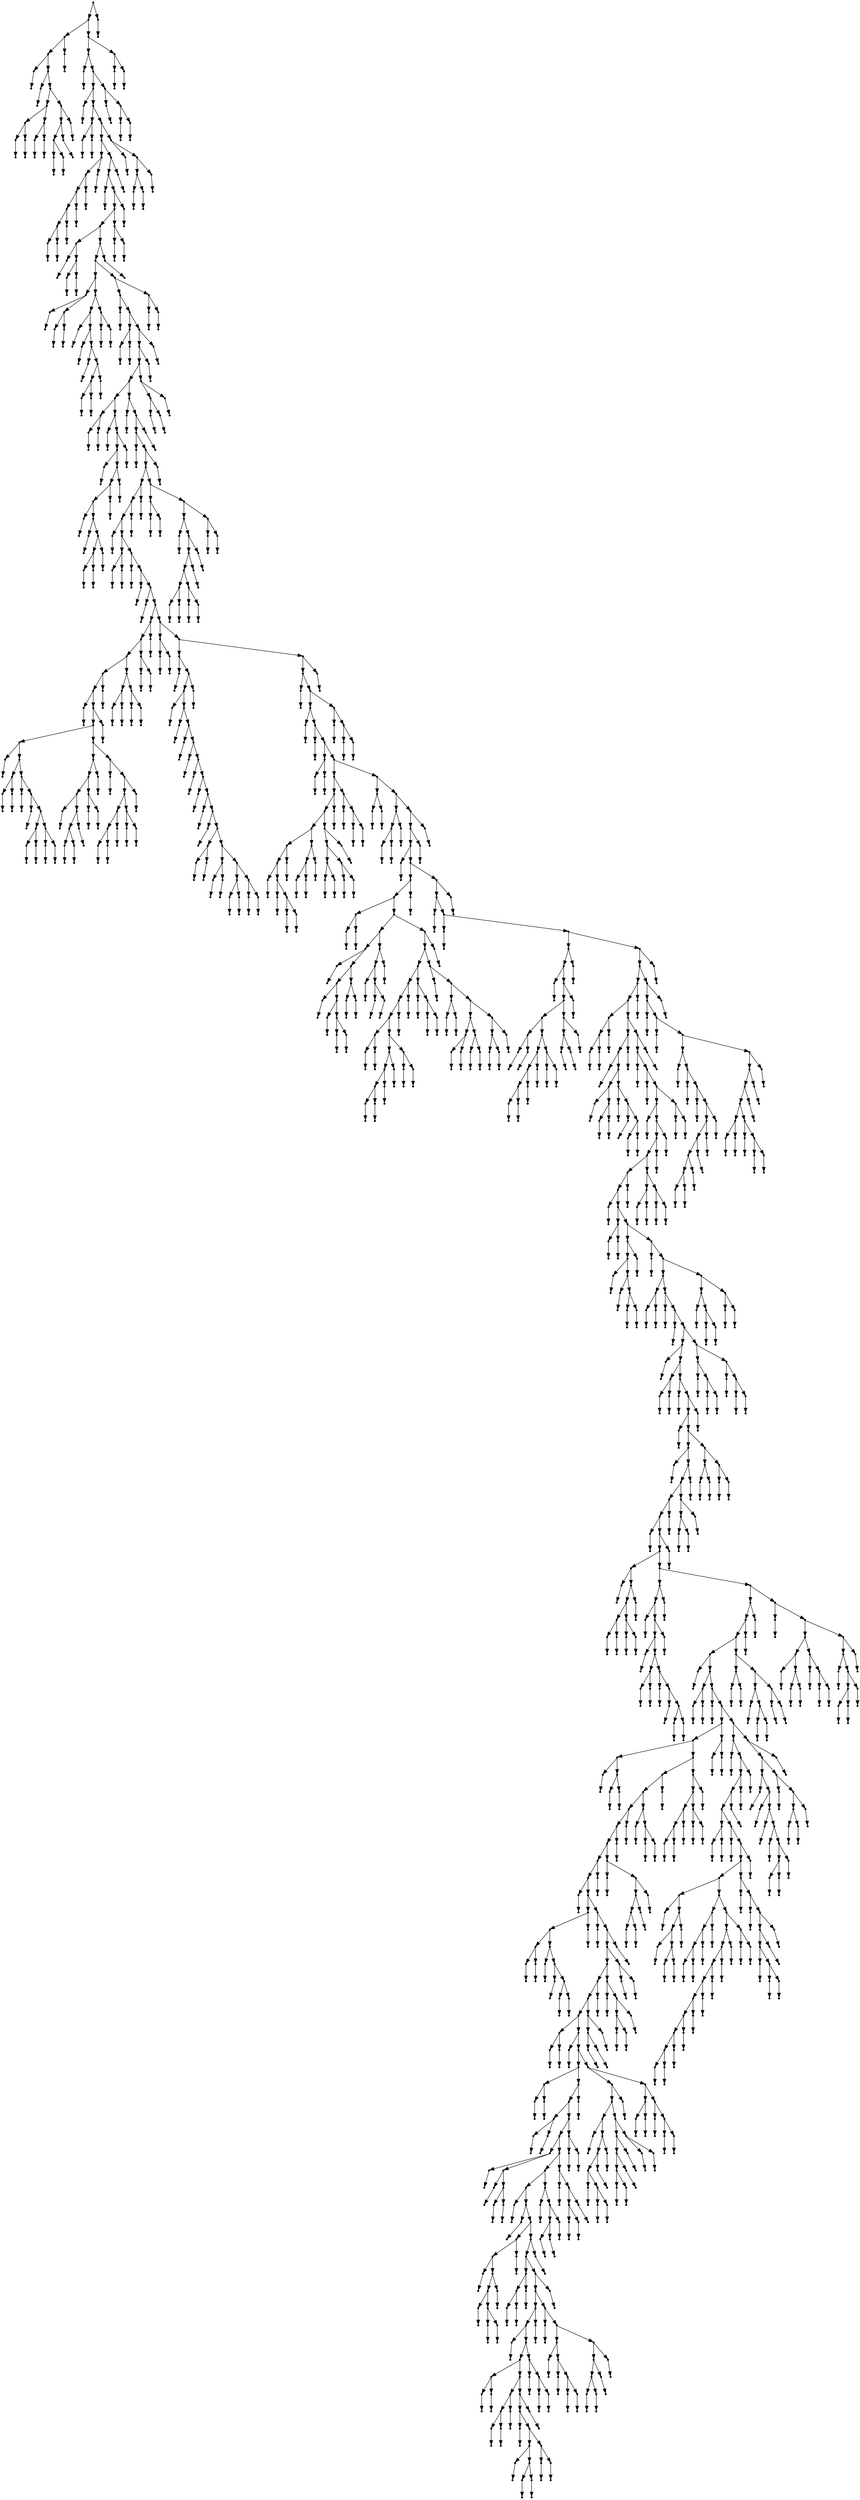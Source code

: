 digraph {
  1609 [shape=point];
  1606 [shape=point];
  31 [shape=point];
  28 [shape=point];
  1 [shape=point];
  0 [shape=point];
  27 [shape=point];
  3 [shape=point];
  2 [shape=point];
  26 [shape=point];
  14 [shape=point];
  8 [shape=point];
  5 [shape=point];
  4 [shape=point];
  7 [shape=point];
  6 [shape=point];
  13 [shape=point];
  10 [shape=point];
  9 [shape=point];
  12 [shape=point];
  11 [shape=point];
  25 [shape=point];
  22 [shape=point];
  19 [shape=point];
  16 [shape=point];
  15 [shape=point];
  18 [shape=point];
  17 [shape=point];
  21 [shape=point];
  20 [shape=point];
  24 [shape=point];
  23 [shape=point];
  30 [shape=point];
  29 [shape=point];
  1605 [shape=point];
  1599 [shape=point];
  33 [shape=point];
  32 [shape=point];
  1598 [shape=point];
  1589 [shape=point];
  35 [shape=point];
  34 [shape=point];
  1588 [shape=point];
  40 [shape=point];
  37 [shape=point];
  36 [shape=point];
  39 [shape=point];
  38 [shape=point];
  1587 [shape=point];
  1575 [shape=point];
  57 [shape=point];
  54 [shape=point];
  51 [shape=point];
  48 [shape=point];
  45 [shape=point];
  42 [shape=point];
  41 [shape=point];
  44 [shape=point];
  43 [shape=point];
  47 [shape=point];
  46 [shape=point];
  50 [shape=point];
  49 [shape=point];
  53 [shape=point];
  52 [shape=point];
  56 [shape=point];
  55 [shape=point];
  1574 [shape=point];
  1571 [shape=point];
  59 [shape=point];
  58 [shape=point];
  1570 [shape=point];
  1567 [shape=point];
  1561 [shape=point];
  67 [shape=point];
  61 [shape=point];
  60 [shape=point];
  66 [shape=point];
  63 [shape=point];
  62 [shape=point];
  65 [shape=point];
  64 [shape=point];
  1560 [shape=point];
  1557 [shape=point];
  99 [shape=point];
  75 [shape=point];
  69 [shape=point];
  68 [shape=point];
  74 [shape=point];
  71 [shape=point];
  70 [shape=point];
  73 [shape=point];
  72 [shape=point];
  98 [shape=point];
  92 [shape=point];
  77 [shape=point];
  76 [shape=point];
  91 [shape=point];
  79 [shape=point];
  78 [shape=point];
  90 [shape=point];
  81 [shape=point];
  80 [shape=point];
  89 [shape=point];
  86 [shape=point];
  83 [shape=point];
  82 [shape=point];
  85 [shape=point];
  84 [shape=point];
  88 [shape=point];
  87 [shape=point];
  97 [shape=point];
  94 [shape=point];
  93 [shape=point];
  96 [shape=point];
  95 [shape=point];
  1556 [shape=point];
  1550 [shape=point];
  101 [shape=point];
  100 [shape=point];
  1549 [shape=point];
  106 [shape=point];
  103 [shape=point];
  102 [shape=point];
  105 [shape=point];
  104 [shape=point];
  1548 [shape=point];
  1545 [shape=point];
  1542 [shape=point];
  1533 [shape=point];
  141 [shape=point];
  111 [shape=point];
  108 [shape=point];
  107 [shape=point];
  110 [shape=point];
  109 [shape=point];
  140 [shape=point];
  113 [shape=point];
  112 [shape=point];
  139 [shape=point];
  136 [shape=point];
  115 [shape=point];
  114 [shape=point];
  135 [shape=point];
  132 [shape=point];
  129 [shape=point];
  117 [shape=point];
  116 [shape=point];
  128 [shape=point];
  119 [shape=point];
  118 [shape=point];
  127 [shape=point];
  124 [shape=point];
  121 [shape=point];
  120 [shape=point];
  123 [shape=point];
  122 [shape=point];
  126 [shape=point];
  125 [shape=point];
  131 [shape=point];
  130 [shape=point];
  134 [shape=point];
  133 [shape=point];
  138 [shape=point];
  137 [shape=point];
  1532 [shape=point];
  143 [shape=point];
  142 [shape=point];
  1531 [shape=point];
  1528 [shape=point];
  145 [shape=point];
  144 [shape=point];
  1527 [shape=point];
  1524 [shape=point];
  1491 [shape=point];
  1488 [shape=point];
  1485 [shape=point];
  147 [shape=point];
  146 [shape=point];
  1484 [shape=point];
  152 [shape=point];
  149 [shape=point];
  148 [shape=point];
  151 [shape=point];
  150 [shape=point];
  1483 [shape=point];
  154 [shape=point];
  153 [shape=point];
  1482 [shape=point];
  156 [shape=point];
  155 [shape=point];
  1481 [shape=point];
  158 [shape=point];
  157 [shape=point];
  1480 [shape=point];
  256 [shape=point];
  253 [shape=point];
  247 [shape=point];
  235 [shape=point];
  232 [shape=point];
  160 [shape=point];
  159 [shape=point];
  231 [shape=point];
  228 [shape=point];
  186 [shape=point];
  162 [shape=point];
  161 [shape=point];
  185 [shape=point];
  167 [shape=point];
  164 [shape=point];
  163 [shape=point];
  166 [shape=point];
  165 [shape=point];
  184 [shape=point];
  169 [shape=point];
  168 [shape=point];
  183 [shape=point];
  171 [shape=point];
  170 [shape=point];
  182 [shape=point];
  176 [shape=point];
  173 [shape=point];
  172 [shape=point];
  175 [shape=point];
  174 [shape=point];
  181 [shape=point];
  178 [shape=point];
  177 [shape=point];
  180 [shape=point];
  179 [shape=point];
  227 [shape=point];
  206 [shape=point];
  203 [shape=point];
  197 [shape=point];
  188 [shape=point];
  187 [shape=point];
  196 [shape=point];
  193 [shape=point];
  190 [shape=point];
  189 [shape=point];
  192 [shape=point];
  191 [shape=point];
  195 [shape=point];
  194 [shape=point];
  202 [shape=point];
  199 [shape=point];
  198 [shape=point];
  201 [shape=point];
  200 [shape=point];
  205 [shape=point];
  204 [shape=point];
  226 [shape=point];
  208 [shape=point];
  207 [shape=point];
  225 [shape=point];
  222 [shape=point];
  216 [shape=point];
  213 [shape=point];
  210 [shape=point];
  209 [shape=point];
  212 [shape=point];
  211 [shape=point];
  215 [shape=point];
  214 [shape=point];
  221 [shape=point];
  218 [shape=point];
  217 [shape=point];
  220 [shape=point];
  219 [shape=point];
  224 [shape=point];
  223 [shape=point];
  230 [shape=point];
  229 [shape=point];
  234 [shape=point];
  233 [shape=point];
  246 [shape=point];
  240 [shape=point];
  237 [shape=point];
  236 [shape=point];
  239 [shape=point];
  238 [shape=point];
  245 [shape=point];
  242 [shape=point];
  241 [shape=point];
  244 [shape=point];
  243 [shape=point];
  252 [shape=point];
  249 [shape=point];
  248 [shape=point];
  251 [shape=point];
  250 [shape=point];
  255 [shape=point];
  254 [shape=point];
  1479 [shape=point];
  261 [shape=point];
  258 [shape=point];
  257 [shape=point];
  260 [shape=point];
  259 [shape=point];
  1478 [shape=point];
  314 [shape=point];
  263 [shape=point];
  262 [shape=point];
  313 [shape=point];
  310 [shape=point];
  265 [shape=point];
  264 [shape=point];
  309 [shape=point];
  267 [shape=point];
  266 [shape=point];
  308 [shape=point];
  269 [shape=point];
  268 [shape=point];
  307 [shape=point];
  271 [shape=point];
  270 [shape=point];
  306 [shape=point];
  273 [shape=point];
  272 [shape=point];
  305 [shape=point];
  275 [shape=point];
  274 [shape=point];
  304 [shape=point];
  277 [shape=point];
  276 [shape=point];
  303 [shape=point];
  279 [shape=point];
  278 [shape=point];
  302 [shape=point];
  284 [shape=point];
  281 [shape=point];
  280 [shape=point];
  283 [shape=point];
  282 [shape=point];
  301 [shape=point];
  289 [shape=point];
  286 [shape=point];
  285 [shape=point];
  288 [shape=point];
  287 [shape=point];
  300 [shape=point];
  294 [shape=point];
  291 [shape=point];
  290 [shape=point];
  293 [shape=point];
  292 [shape=point];
  299 [shape=point];
  296 [shape=point];
  295 [shape=point];
  298 [shape=point];
  297 [shape=point];
  312 [shape=point];
  311 [shape=point];
  1477 [shape=point];
  1474 [shape=point];
  316 [shape=point];
  315 [shape=point];
  1473 [shape=point];
  1464 [shape=point];
  318 [shape=point];
  317 [shape=point];
  1463 [shape=point];
  320 [shape=point];
  319 [shape=point];
  1462 [shape=point];
  325 [shape=point];
  322 [shape=point];
  321 [shape=point];
  324 [shape=point];
  323 [shape=point];
  1461 [shape=point];
  375 [shape=point];
  366 [shape=point];
  363 [shape=point];
  348 [shape=point];
  339 [shape=point];
  336 [shape=point];
  327 [shape=point];
  326 [shape=point];
  335 [shape=point];
  329 [shape=point];
  328 [shape=point];
  334 [shape=point];
  331 [shape=point];
  330 [shape=point];
  333 [shape=point];
  332 [shape=point];
  338 [shape=point];
  337 [shape=point];
  347 [shape=point];
  344 [shape=point];
  341 [shape=point];
  340 [shape=point];
  343 [shape=point];
  342 [shape=point];
  346 [shape=point];
  345 [shape=point];
  362 [shape=point];
  359 [shape=point];
  353 [shape=point];
  350 [shape=point];
  349 [shape=point];
  352 [shape=point];
  351 [shape=point];
  358 [shape=point];
  355 [shape=point];
  354 [shape=point];
  357 [shape=point];
  356 [shape=point];
  361 [shape=point];
  360 [shape=point];
  365 [shape=point];
  364 [shape=point];
  374 [shape=point];
  368 [shape=point];
  367 [shape=point];
  373 [shape=point];
  370 [shape=point];
  369 [shape=point];
  372 [shape=point];
  371 [shape=point];
  1460 [shape=point];
  380 [shape=point];
  377 [shape=point];
  376 [shape=point];
  379 [shape=point];
  378 [shape=point];
  1459 [shape=point];
  388 [shape=point];
  385 [shape=point];
  382 [shape=point];
  381 [shape=point];
  384 [shape=point];
  383 [shape=point];
  387 [shape=point];
  386 [shape=point];
  1458 [shape=point];
  1455 [shape=point];
  1452 [shape=point];
  390 [shape=point];
  389 [shape=point];
  1451 [shape=point];
  503 [shape=point];
  500 [shape=point];
  395 [shape=point];
  392 [shape=point];
  391 [shape=point];
  394 [shape=point];
  393 [shape=point];
  499 [shape=point];
  427 [shape=point];
  415 [shape=point];
  397 [shape=point];
  396 [shape=point];
  414 [shape=point];
  408 [shape=point];
  399 [shape=point];
  398 [shape=point];
  407 [shape=point];
  401 [shape=point];
  400 [shape=point];
  406 [shape=point];
  403 [shape=point];
  402 [shape=point];
  405 [shape=point];
  404 [shape=point];
  413 [shape=point];
  410 [shape=point];
  409 [shape=point];
  412 [shape=point];
  411 [shape=point];
  426 [shape=point];
  423 [shape=point];
  417 [shape=point];
  416 [shape=point];
  422 [shape=point];
  419 [shape=point];
  418 [shape=point];
  421 [shape=point];
  420 [shape=point];
  425 [shape=point];
  424 [shape=point];
  498 [shape=point];
  495 [shape=point];
  465 [shape=point];
  456 [shape=point];
  453 [shape=point];
  450 [shape=point];
  432 [shape=point];
  429 [shape=point];
  428 [shape=point];
  431 [shape=point];
  430 [shape=point];
  449 [shape=point];
  443 [shape=point];
  440 [shape=point];
  437 [shape=point];
  434 [shape=point];
  433 [shape=point];
  436 [shape=point];
  435 [shape=point];
  439 [shape=point];
  438 [shape=point];
  442 [shape=point];
  441 [shape=point];
  448 [shape=point];
  445 [shape=point];
  444 [shape=point];
  447 [shape=point];
  446 [shape=point];
  452 [shape=point];
  451 [shape=point];
  455 [shape=point];
  454 [shape=point];
  464 [shape=point];
  458 [shape=point];
  457 [shape=point];
  463 [shape=point];
  460 [shape=point];
  459 [shape=point];
  462 [shape=point];
  461 [shape=point];
  494 [shape=point];
  467 [shape=point];
  466 [shape=point];
  493 [shape=point];
  472 [shape=point];
  469 [shape=point];
  468 [shape=point];
  471 [shape=point];
  470 [shape=point];
  492 [shape=point];
  483 [shape=point];
  477 [shape=point];
  474 [shape=point];
  473 [shape=point];
  476 [shape=point];
  475 [shape=point];
  482 [shape=point];
  479 [shape=point];
  478 [shape=point];
  481 [shape=point];
  480 [shape=point];
  491 [shape=point];
  488 [shape=point];
  485 [shape=point];
  484 [shape=point];
  487 [shape=point];
  486 [shape=point];
  490 [shape=point];
  489 [shape=point];
  497 [shape=point];
  496 [shape=point];
  502 [shape=point];
  501 [shape=point];
  1450 [shape=point];
  1447 [shape=point];
  505 [shape=point];
  504 [shape=point];
  1446 [shape=point];
  507 [shape=point];
  506 [shape=point];
  1445 [shape=point];
  548 [shape=point];
  545 [shape=point];
  509 [shape=point];
  508 [shape=point];
  544 [shape=point];
  541 [shape=point];
  532 [shape=point];
  514 [shape=point];
  511 [shape=point];
  510 [shape=point];
  513 [shape=point];
  512 [shape=point];
  531 [shape=point];
  525 [shape=point];
  522 [shape=point];
  519 [shape=point];
  516 [shape=point];
  515 [shape=point];
  518 [shape=point];
  517 [shape=point];
  521 [shape=point];
  520 [shape=point];
  524 [shape=point];
  523 [shape=point];
  530 [shape=point];
  527 [shape=point];
  526 [shape=point];
  529 [shape=point];
  528 [shape=point];
  540 [shape=point];
  537 [shape=point];
  534 [shape=point];
  533 [shape=point];
  536 [shape=point];
  535 [shape=point];
  539 [shape=point];
  538 [shape=point];
  543 [shape=point];
  542 [shape=point];
  547 [shape=point];
  546 [shape=point];
  1444 [shape=point];
  1441 [shape=point];
  1381 [shape=point];
  1378 [shape=point];
  556 [shape=point];
  553 [shape=point];
  550 [shape=point];
  549 [shape=point];
  552 [shape=point];
  551 [shape=point];
  555 [shape=point];
  554 [shape=point];
  1377 [shape=point];
  582 [shape=point];
  579 [shape=point];
  558 [shape=point];
  557 [shape=point];
  578 [shape=point];
  566 [shape=point];
  560 [shape=point];
  559 [shape=point];
  565 [shape=point];
  562 [shape=point];
  561 [shape=point];
  564 [shape=point];
  563 [shape=point];
  577 [shape=point];
  568 [shape=point];
  567 [shape=point];
  576 [shape=point];
  570 [shape=point];
  569 [shape=point];
  575 [shape=point];
  572 [shape=point];
  571 [shape=point];
  574 [shape=point];
  573 [shape=point];
  581 [shape=point];
  580 [shape=point];
  1376 [shape=point];
  1373 [shape=point];
  584 [shape=point];
  583 [shape=point];
  1372 [shape=point];
  586 [shape=point];
  585 [shape=point];
  1371 [shape=point];
  1365 [shape=point];
  588 [shape=point];
  587 [shape=point];
  1364 [shape=point];
  1361 [shape=point];
  1358 [shape=point];
  1346 [shape=point];
  1343 [shape=point];
  590 [shape=point];
  589 [shape=point];
  1342 [shape=point];
  595 [shape=point];
  592 [shape=point];
  591 [shape=point];
  594 [shape=point];
  593 [shape=point];
  1341 [shape=point];
  609 [shape=point];
  606 [shape=point];
  597 [shape=point];
  596 [shape=point];
  605 [shape=point];
  599 [shape=point];
  598 [shape=point];
  604 [shape=point];
  601 [shape=point];
  600 [shape=point];
  603 [shape=point];
  602 [shape=point];
  608 [shape=point];
  607 [shape=point];
  1340 [shape=point];
  611 [shape=point];
  610 [shape=point];
  1339 [shape=point];
  1324 [shape=point];
  616 [shape=point];
  613 [shape=point];
  612 [shape=point];
  615 [shape=point];
  614 [shape=point];
  1323 [shape=point];
  618 [shape=point];
  617 [shape=point];
  1322 [shape=point];
  620 [shape=point];
  619 [shape=point];
  1321 [shape=point];
  1303 [shape=point];
  622 [shape=point];
  621 [shape=point];
  1302 [shape=point];
  627 [shape=point];
  624 [shape=point];
  623 [shape=point];
  626 [shape=point];
  625 [shape=point];
  1301 [shape=point];
  629 [shape=point];
  628 [shape=point];
  1300 [shape=point];
  1297 [shape=point];
  631 [shape=point];
  630 [shape=point];
  1296 [shape=point];
  1284 [shape=point];
  633 [shape=point];
  632 [shape=point];
  1283 [shape=point];
  1280 [shape=point];
  1271 [shape=point];
  1268 [shape=point];
  635 [shape=point];
  634 [shape=point];
  1267 [shape=point];
  1264 [shape=point];
  652 [shape=point];
  637 [shape=point];
  636 [shape=point];
  651 [shape=point];
  648 [shape=point];
  642 [shape=point];
  639 [shape=point];
  638 [shape=point];
  641 [shape=point];
  640 [shape=point];
  647 [shape=point];
  644 [shape=point];
  643 [shape=point];
  646 [shape=point];
  645 [shape=point];
  650 [shape=point];
  649 [shape=point];
  1263 [shape=point];
  681 [shape=point];
  678 [shape=point];
  654 [shape=point];
  653 [shape=point];
  677 [shape=point];
  674 [shape=point];
  656 [shape=point];
  655 [shape=point];
  673 [shape=point];
  661 [shape=point];
  658 [shape=point];
  657 [shape=point];
  660 [shape=point];
  659 [shape=point];
  672 [shape=point];
  663 [shape=point];
  662 [shape=point];
  671 [shape=point];
  665 [shape=point];
  664 [shape=point];
  670 [shape=point];
  667 [shape=point];
  666 [shape=point];
  669 [shape=point];
  668 [shape=point];
  676 [shape=point];
  675 [shape=point];
  680 [shape=point];
  679 [shape=point];
  1262 [shape=point];
  1226 [shape=point];
  1223 [shape=point];
  1220 [shape=point];
  1199 [shape=point];
  683 [shape=point];
  682 [shape=point];
  1198 [shape=point];
  688 [shape=point];
  685 [shape=point];
  684 [shape=point];
  687 [shape=point];
  686 [shape=point];
  1197 [shape=point];
  690 [shape=point];
  689 [shape=point];
  1196 [shape=point];
  1055 [shape=point];
  1049 [shape=point];
  698 [shape=point];
  692 [shape=point];
  691 [shape=point];
  697 [shape=point];
  694 [shape=point];
  693 [shape=point];
  696 [shape=point];
  695 [shape=point];
  1048 [shape=point];
  1030 [shape=point];
  1027 [shape=point];
  1018 [shape=point];
  1015 [shape=point];
  1012 [shape=point];
  997 [shape=point];
  994 [shape=point];
  700 [shape=point];
  699 [shape=point];
  993 [shape=point];
  720 [shape=point];
  717 [shape=point];
  705 [shape=point];
  702 [shape=point];
  701 [shape=point];
  704 [shape=point];
  703 [shape=point];
  716 [shape=point];
  707 [shape=point];
  706 [shape=point];
  715 [shape=point];
  709 [shape=point];
  708 [shape=point];
  714 [shape=point];
  711 [shape=point];
  710 [shape=point];
  713 [shape=point];
  712 [shape=point];
  719 [shape=point];
  718 [shape=point];
  992 [shape=point];
  722 [shape=point];
  721 [shape=point];
  991 [shape=point];
  988 [shape=point];
  982 [shape=point];
  970 [shape=point];
  967 [shape=point];
  958 [shape=point];
  727 [shape=point];
  724 [shape=point];
  723 [shape=point];
  726 [shape=point];
  725 [shape=point];
  957 [shape=point];
  729 [shape=point];
  728 [shape=point];
  956 [shape=point];
  902 [shape=point];
  734 [shape=point];
  731 [shape=point];
  730 [shape=point];
  733 [shape=point];
  732 [shape=point];
  901 [shape=point];
  898 [shape=point];
  739 [shape=point];
  736 [shape=point];
  735 [shape=point];
  738 [shape=point];
  737 [shape=point];
  897 [shape=point];
  891 [shape=point];
  750 [shape=point];
  741 [shape=point];
  740 [shape=point];
  749 [shape=point];
  743 [shape=point];
  742 [shape=point];
  748 [shape=point];
  745 [shape=point];
  744 [shape=point];
  747 [shape=point];
  746 [shape=point];
  890 [shape=point];
  878 [shape=point];
  866 [shape=point];
  752 [shape=point];
  751 [shape=point];
  865 [shape=point];
  754 [shape=point];
  753 [shape=point];
  864 [shape=point];
  771 [shape=point];
  768 [shape=point];
  756 [shape=point];
  755 [shape=point];
  767 [shape=point];
  764 [shape=point];
  758 [shape=point];
  757 [shape=point];
  763 [shape=point];
  760 [shape=point];
  759 [shape=point];
  762 [shape=point];
  761 [shape=point];
  766 [shape=point];
  765 [shape=point];
  770 [shape=point];
  769 [shape=point];
  863 [shape=point];
  860 [shape=point];
  779 [shape=point];
  776 [shape=point];
  773 [shape=point];
  772 [shape=point];
  775 [shape=point];
  774 [shape=point];
  778 [shape=point];
  777 [shape=point];
  859 [shape=point];
  856 [shape=point];
  829 [shape=point];
  826 [shape=point];
  781 [shape=point];
  780 [shape=point];
  825 [shape=point];
  816 [shape=point];
  786 [shape=point];
  783 [shape=point];
  782 [shape=point];
  785 [shape=point];
  784 [shape=point];
  815 [shape=point];
  794 [shape=point];
  791 [shape=point];
  788 [shape=point];
  787 [shape=point];
  790 [shape=point];
  789 [shape=point];
  793 [shape=point];
  792 [shape=point];
  814 [shape=point];
  811 [shape=point];
  796 [shape=point];
  795 [shape=point];
  810 [shape=point];
  804 [shape=point];
  798 [shape=point];
  797 [shape=point];
  803 [shape=point];
  800 [shape=point];
  799 [shape=point];
  802 [shape=point];
  801 [shape=point];
  809 [shape=point];
  806 [shape=point];
  805 [shape=point];
  808 [shape=point];
  807 [shape=point];
  813 [shape=point];
  812 [shape=point];
  824 [shape=point];
  818 [shape=point];
  817 [shape=point];
  823 [shape=point];
  820 [shape=point];
  819 [shape=point];
  822 [shape=point];
  821 [shape=point];
  828 [shape=point];
  827 [shape=point];
  855 [shape=point];
  831 [shape=point];
  830 [shape=point];
  854 [shape=point];
  842 [shape=point];
  833 [shape=point];
  832 [shape=point];
  841 [shape=point];
  835 [shape=point];
  834 [shape=point];
  840 [shape=point];
  837 [shape=point];
  836 [shape=point];
  839 [shape=point];
  838 [shape=point];
  853 [shape=point];
  850 [shape=point];
  847 [shape=point];
  844 [shape=point];
  843 [shape=point];
  846 [shape=point];
  845 [shape=point];
  849 [shape=point];
  848 [shape=point];
  852 [shape=point];
  851 [shape=point];
  858 [shape=point];
  857 [shape=point];
  862 [shape=point];
  861 [shape=point];
  877 [shape=point];
  868 [shape=point];
  867 [shape=point];
  876 [shape=point];
  873 [shape=point];
  870 [shape=point];
  869 [shape=point];
  872 [shape=point];
  871 [shape=point];
  875 [shape=point];
  874 [shape=point];
  889 [shape=point];
  880 [shape=point];
  879 [shape=point];
  888 [shape=point];
  885 [shape=point];
  882 [shape=point];
  881 [shape=point];
  884 [shape=point];
  883 [shape=point];
  887 [shape=point];
  886 [shape=point];
  896 [shape=point];
  893 [shape=point];
  892 [shape=point];
  895 [shape=point];
  894 [shape=point];
  900 [shape=point];
  899 [shape=point];
  955 [shape=point];
  940 [shape=point];
  937 [shape=point];
  919 [shape=point];
  904 [shape=point];
  903 [shape=point];
  918 [shape=point];
  915 [shape=point];
  912 [shape=point];
  906 [shape=point];
  905 [shape=point];
  911 [shape=point];
  908 [shape=point];
  907 [shape=point];
  910 [shape=point];
  909 [shape=point];
  914 [shape=point];
  913 [shape=point];
  917 [shape=point];
  916 [shape=point];
  936 [shape=point];
  930 [shape=point];
  927 [shape=point];
  924 [shape=point];
  921 [shape=point];
  920 [shape=point];
  923 [shape=point];
  922 [shape=point];
  926 [shape=point];
  925 [shape=point];
  929 [shape=point];
  928 [shape=point];
  935 [shape=point];
  932 [shape=point];
  931 [shape=point];
  934 [shape=point];
  933 [shape=point];
  939 [shape=point];
  938 [shape=point];
  954 [shape=point];
  945 [shape=point];
  942 [shape=point];
  941 [shape=point];
  944 [shape=point];
  943 [shape=point];
  953 [shape=point];
  947 [shape=point];
  946 [shape=point];
  952 [shape=point];
  949 [shape=point];
  948 [shape=point];
  951 [shape=point];
  950 [shape=point];
  966 [shape=point];
  963 [shape=point];
  960 [shape=point];
  959 [shape=point];
  962 [shape=point];
  961 [shape=point];
  965 [shape=point];
  964 [shape=point];
  969 [shape=point];
  968 [shape=point];
  981 [shape=point];
  972 [shape=point];
  971 [shape=point];
  980 [shape=point];
  977 [shape=point];
  974 [shape=point];
  973 [shape=point];
  976 [shape=point];
  975 [shape=point];
  979 [shape=point];
  978 [shape=point];
  987 [shape=point];
  984 [shape=point];
  983 [shape=point];
  986 [shape=point];
  985 [shape=point];
  990 [shape=point];
  989 [shape=point];
  996 [shape=point];
  995 [shape=point];
  1011 [shape=point];
  999 [shape=point];
  998 [shape=point];
  1010 [shape=point];
  1007 [shape=point];
  1004 [shape=point];
  1001 [shape=point];
  1000 [shape=point];
  1003 [shape=point];
  1002 [shape=point];
  1006 [shape=point];
  1005 [shape=point];
  1009 [shape=point];
  1008 [shape=point];
  1014 [shape=point];
  1013 [shape=point];
  1017 [shape=point];
  1016 [shape=point];
  1026 [shape=point];
  1020 [shape=point];
  1019 [shape=point];
  1025 [shape=point];
  1022 [shape=point];
  1021 [shape=point];
  1024 [shape=point];
  1023 [shape=point];
  1029 [shape=point];
  1028 [shape=point];
  1047 [shape=point];
  1044 [shape=point];
  1038 [shape=point];
  1035 [shape=point];
  1032 [shape=point];
  1031 [shape=point];
  1034 [shape=point];
  1033 [shape=point];
  1037 [shape=point];
  1036 [shape=point];
  1043 [shape=point];
  1040 [shape=point];
  1039 [shape=point];
  1042 [shape=point];
  1041 [shape=point];
  1046 [shape=point];
  1045 [shape=point];
  1054 [shape=point];
  1051 [shape=point];
  1050 [shape=point];
  1053 [shape=point];
  1052 [shape=point];
  1195 [shape=point];
  1159 [shape=point];
  1057 [shape=point];
  1056 [shape=point];
  1158 [shape=point];
  1155 [shape=point];
  1152 [shape=point];
  1149 [shape=point];
  1062 [shape=point];
  1059 [shape=point];
  1058 [shape=point];
  1061 [shape=point];
  1060 [shape=point];
  1148 [shape=point];
  1064 [shape=point];
  1063 [shape=point];
  1147 [shape=point];
  1144 [shape=point];
  1123 [shape=point];
  1078 [shape=point];
  1066 [shape=point];
  1065 [shape=point];
  1077 [shape=point];
  1074 [shape=point];
  1068 [shape=point];
  1067 [shape=point];
  1073 [shape=point];
  1070 [shape=point];
  1069 [shape=point];
  1072 [shape=point];
  1071 [shape=point];
  1076 [shape=point];
  1075 [shape=point];
  1122 [shape=point];
  1089 [shape=point];
  1086 [shape=point];
  1083 [shape=point];
  1080 [shape=point];
  1079 [shape=point];
  1082 [shape=point];
  1081 [shape=point];
  1085 [shape=point];
  1084 [shape=point];
  1088 [shape=point];
  1087 [shape=point];
  1121 [shape=point];
  1115 [shape=point];
  1112 [shape=point];
  1109 [shape=point];
  1106 [shape=point];
  1103 [shape=point];
  1100 [shape=point];
  1097 [shape=point];
  1094 [shape=point];
  1091 [shape=point];
  1090 [shape=point];
  1093 [shape=point];
  1092 [shape=point];
  1096 [shape=point];
  1095 [shape=point];
  1099 [shape=point];
  1098 [shape=point];
  1102 [shape=point];
  1101 [shape=point];
  1105 [shape=point];
  1104 [shape=point];
  1108 [shape=point];
  1107 [shape=point];
  1111 [shape=point];
  1110 [shape=point];
  1114 [shape=point];
  1113 [shape=point];
  1120 [shape=point];
  1117 [shape=point];
  1116 [shape=point];
  1119 [shape=point];
  1118 [shape=point];
  1143 [shape=point];
  1125 [shape=point];
  1124 [shape=point];
  1142 [shape=point];
  1127 [shape=point];
  1126 [shape=point];
  1141 [shape=point];
  1138 [shape=point];
  1135 [shape=point];
  1129 [shape=point];
  1128 [shape=point];
  1134 [shape=point];
  1131 [shape=point];
  1130 [shape=point];
  1133 [shape=point];
  1132 [shape=point];
  1137 [shape=point];
  1136 [shape=point];
  1140 [shape=point];
  1139 [shape=point];
  1146 [shape=point];
  1145 [shape=point];
  1151 [shape=point];
  1150 [shape=point];
  1154 [shape=point];
  1153 [shape=point];
  1157 [shape=point];
  1156 [shape=point];
  1194 [shape=point];
  1191 [shape=point];
  1179 [shape=point];
  1161 [shape=point];
  1160 [shape=point];
  1178 [shape=point];
  1163 [shape=point];
  1162 [shape=point];
  1177 [shape=point];
  1165 [shape=point];
  1164 [shape=point];
  1176 [shape=point];
  1167 [shape=point];
  1166 [shape=point];
  1175 [shape=point];
  1172 [shape=point];
  1169 [shape=point];
  1168 [shape=point];
  1171 [shape=point];
  1170 [shape=point];
  1174 [shape=point];
  1173 [shape=point];
  1190 [shape=point];
  1181 [shape=point];
  1180 [shape=point];
  1189 [shape=point];
  1186 [shape=point];
  1183 [shape=point];
  1182 [shape=point];
  1185 [shape=point];
  1184 [shape=point];
  1188 [shape=point];
  1187 [shape=point];
  1193 [shape=point];
  1192 [shape=point];
  1219 [shape=point];
  1204 [shape=point];
  1201 [shape=point];
  1200 [shape=point];
  1203 [shape=point];
  1202 [shape=point];
  1218 [shape=point];
  1212 [shape=point];
  1206 [shape=point];
  1205 [shape=point];
  1211 [shape=point];
  1208 [shape=point];
  1207 [shape=point];
  1210 [shape=point];
  1209 [shape=point];
  1217 [shape=point];
  1214 [shape=point];
  1213 [shape=point];
  1216 [shape=point];
  1215 [shape=point];
  1222 [shape=point];
  1221 [shape=point];
  1225 [shape=point];
  1224 [shape=point];
  1261 [shape=point];
  1228 [shape=point];
  1227 [shape=point];
  1260 [shape=point];
  1245 [shape=point];
  1236 [shape=point];
  1230 [shape=point];
  1229 [shape=point];
  1235 [shape=point];
  1232 [shape=point];
  1231 [shape=point];
  1234 [shape=point];
  1233 [shape=point];
  1244 [shape=point];
  1238 [shape=point];
  1237 [shape=point];
  1243 [shape=point];
  1240 [shape=point];
  1239 [shape=point];
  1242 [shape=point];
  1241 [shape=point];
  1259 [shape=point];
  1256 [shape=point];
  1247 [shape=point];
  1246 [shape=point];
  1255 [shape=point];
  1252 [shape=point];
  1249 [shape=point];
  1248 [shape=point];
  1251 [shape=point];
  1250 [shape=point];
  1254 [shape=point];
  1253 [shape=point];
  1258 [shape=point];
  1257 [shape=point];
  1266 [shape=point];
  1265 [shape=point];
  1270 [shape=point];
  1269 [shape=point];
  1279 [shape=point];
  1276 [shape=point];
  1273 [shape=point];
  1272 [shape=point];
  1275 [shape=point];
  1274 [shape=point];
  1278 [shape=point];
  1277 [shape=point];
  1282 [shape=point];
  1281 [shape=point];
  1295 [shape=point];
  1289 [shape=point];
  1286 [shape=point];
  1285 [shape=point];
  1288 [shape=point];
  1287 [shape=point];
  1294 [shape=point];
  1291 [shape=point];
  1290 [shape=point];
  1293 [shape=point];
  1292 [shape=point];
  1299 [shape=point];
  1298 [shape=point];
  1320 [shape=point];
  1311 [shape=point];
  1305 [shape=point];
  1304 [shape=point];
  1310 [shape=point];
  1307 [shape=point];
  1306 [shape=point];
  1309 [shape=point];
  1308 [shape=point];
  1319 [shape=point];
  1313 [shape=point];
  1312 [shape=point];
  1318 [shape=point];
  1315 [shape=point];
  1314 [shape=point];
  1317 [shape=point];
  1316 [shape=point];
  1338 [shape=point];
  1332 [shape=point];
  1326 [shape=point];
  1325 [shape=point];
  1331 [shape=point];
  1328 [shape=point];
  1327 [shape=point];
  1330 [shape=point];
  1329 [shape=point];
  1337 [shape=point];
  1334 [shape=point];
  1333 [shape=point];
  1336 [shape=point];
  1335 [shape=point];
  1345 [shape=point];
  1344 [shape=point];
  1357 [shape=point];
  1351 [shape=point];
  1348 [shape=point];
  1347 [shape=point];
  1350 [shape=point];
  1349 [shape=point];
  1356 [shape=point];
  1353 [shape=point];
  1352 [shape=point];
  1355 [shape=point];
  1354 [shape=point];
  1360 [shape=point];
  1359 [shape=point];
  1363 [shape=point];
  1362 [shape=point];
  1370 [shape=point];
  1367 [shape=point];
  1366 [shape=point];
  1369 [shape=point];
  1368 [shape=point];
  1375 [shape=point];
  1374 [shape=point];
  1380 [shape=point];
  1379 [shape=point];
  1440 [shape=point];
  1437 [shape=point];
  1383 [shape=point];
  1382 [shape=point];
  1436 [shape=point];
  1385 [shape=point];
  1384 [shape=point];
  1435 [shape=point];
  1411 [shape=point];
  1387 [shape=point];
  1386 [shape=point];
  1410 [shape=point];
  1389 [shape=point];
  1388 [shape=point];
  1409 [shape=point];
  1391 [shape=point];
  1390 [shape=point];
  1408 [shape=point];
  1405 [shape=point];
  1402 [shape=point];
  1399 [shape=point];
  1396 [shape=point];
  1393 [shape=point];
  1392 [shape=point];
  1395 [shape=point];
  1394 [shape=point];
  1398 [shape=point];
  1397 [shape=point];
  1401 [shape=point];
  1400 [shape=point];
  1404 [shape=point];
  1403 [shape=point];
  1407 [shape=point];
  1406 [shape=point];
  1434 [shape=point];
  1431 [shape=point];
  1428 [shape=point];
  1425 [shape=point];
  1416 [shape=point];
  1413 [shape=point];
  1412 [shape=point];
  1415 [shape=point];
  1414 [shape=point];
  1424 [shape=point];
  1418 [shape=point];
  1417 [shape=point];
  1423 [shape=point];
  1420 [shape=point];
  1419 [shape=point];
  1422 [shape=point];
  1421 [shape=point];
  1427 [shape=point];
  1426 [shape=point];
  1430 [shape=point];
  1429 [shape=point];
  1433 [shape=point];
  1432 [shape=point];
  1439 [shape=point];
  1438 [shape=point];
  1443 [shape=point];
  1442 [shape=point];
  1449 [shape=point];
  1448 [shape=point];
  1454 [shape=point];
  1453 [shape=point];
  1457 [shape=point];
  1456 [shape=point];
  1472 [shape=point];
  1466 [shape=point];
  1465 [shape=point];
  1471 [shape=point];
  1468 [shape=point];
  1467 [shape=point];
  1470 [shape=point];
  1469 [shape=point];
  1476 [shape=point];
  1475 [shape=point];
  1487 [shape=point];
  1486 [shape=point];
  1490 [shape=point];
  1489 [shape=point];
  1523 [shape=point];
  1496 [shape=point];
  1493 [shape=point];
  1492 [shape=point];
  1495 [shape=point];
  1494 [shape=point];
  1522 [shape=point];
  1516 [shape=point];
  1498 [shape=point];
  1497 [shape=point];
  1515 [shape=point];
  1512 [shape=point];
  1509 [shape=point];
  1503 [shape=point];
  1500 [shape=point];
  1499 [shape=point];
  1502 [shape=point];
  1501 [shape=point];
  1508 [shape=point];
  1505 [shape=point];
  1504 [shape=point];
  1507 [shape=point];
  1506 [shape=point];
  1511 [shape=point];
  1510 [shape=point];
  1514 [shape=point];
  1513 [shape=point];
  1521 [shape=point];
  1518 [shape=point];
  1517 [shape=point];
  1520 [shape=point];
  1519 [shape=point];
  1526 [shape=point];
  1525 [shape=point];
  1530 [shape=point];
  1529 [shape=point];
  1541 [shape=point];
  1538 [shape=point];
  1535 [shape=point];
  1534 [shape=point];
  1537 [shape=point];
  1536 [shape=point];
  1540 [shape=point];
  1539 [shape=point];
  1544 [shape=point];
  1543 [shape=point];
  1547 [shape=point];
  1546 [shape=point];
  1555 [shape=point];
  1552 [shape=point];
  1551 [shape=point];
  1554 [shape=point];
  1553 [shape=point];
  1559 [shape=point];
  1558 [shape=point];
  1566 [shape=point];
  1563 [shape=point];
  1562 [shape=point];
  1565 [shape=point];
  1564 [shape=point];
  1569 [shape=point];
  1568 [shape=point];
  1573 [shape=point];
  1572 [shape=point];
  1586 [shape=point];
  1577 [shape=point];
  1576 [shape=point];
  1585 [shape=point];
  1582 [shape=point];
  1579 [shape=point];
  1578 [shape=point];
  1581 [shape=point];
  1580 [shape=point];
  1584 [shape=point];
  1583 [shape=point];
  1597 [shape=point];
  1591 [shape=point];
  1590 [shape=point];
  1596 [shape=point];
  1593 [shape=point];
  1592 [shape=point];
  1595 [shape=point];
  1594 [shape=point];
  1604 [shape=point];
  1601 [shape=point];
  1600 [shape=point];
  1603 [shape=point];
  1602 [shape=point];
  1608 [shape=point];
  1607 [shape=point];
1609 -> 1606;
1606 -> 31;
31 -> 28;
28 -> 1;
1 -> 0;
28 -> 27;
27 -> 3;
3 -> 2;
27 -> 26;
26 -> 14;
14 -> 8;
8 -> 5;
5 -> 4;
8 -> 7;
7 -> 6;
14 -> 13;
13 -> 10;
10 -> 9;
13 -> 12;
12 -> 11;
26 -> 25;
25 -> 22;
22 -> 19;
19 -> 16;
16 -> 15;
19 -> 18;
18 -> 17;
22 -> 21;
21 -> 20;
25 -> 24;
24 -> 23;
31 -> 30;
30 -> 29;
1606 -> 1605;
1605 -> 1599;
1599 -> 33;
33 -> 32;
1599 -> 1598;
1598 -> 1589;
1589 -> 35;
35 -> 34;
1589 -> 1588;
1588 -> 40;
40 -> 37;
37 -> 36;
40 -> 39;
39 -> 38;
1588 -> 1587;
1587 -> 1575;
1575 -> 57;
57 -> 54;
54 -> 51;
51 -> 48;
48 -> 45;
45 -> 42;
42 -> 41;
45 -> 44;
44 -> 43;
48 -> 47;
47 -> 46;
51 -> 50;
50 -> 49;
54 -> 53;
53 -> 52;
57 -> 56;
56 -> 55;
1575 -> 1574;
1574 -> 1571;
1571 -> 59;
59 -> 58;
1571 -> 1570;
1570 -> 1567;
1567 -> 1561;
1561 -> 67;
67 -> 61;
61 -> 60;
67 -> 66;
66 -> 63;
63 -> 62;
66 -> 65;
65 -> 64;
1561 -> 1560;
1560 -> 1557;
1557 -> 99;
99 -> 75;
75 -> 69;
69 -> 68;
75 -> 74;
74 -> 71;
71 -> 70;
74 -> 73;
73 -> 72;
99 -> 98;
98 -> 92;
92 -> 77;
77 -> 76;
92 -> 91;
91 -> 79;
79 -> 78;
91 -> 90;
90 -> 81;
81 -> 80;
90 -> 89;
89 -> 86;
86 -> 83;
83 -> 82;
86 -> 85;
85 -> 84;
89 -> 88;
88 -> 87;
98 -> 97;
97 -> 94;
94 -> 93;
97 -> 96;
96 -> 95;
1557 -> 1556;
1556 -> 1550;
1550 -> 101;
101 -> 100;
1550 -> 1549;
1549 -> 106;
106 -> 103;
103 -> 102;
106 -> 105;
105 -> 104;
1549 -> 1548;
1548 -> 1545;
1545 -> 1542;
1542 -> 1533;
1533 -> 141;
141 -> 111;
111 -> 108;
108 -> 107;
111 -> 110;
110 -> 109;
141 -> 140;
140 -> 113;
113 -> 112;
140 -> 139;
139 -> 136;
136 -> 115;
115 -> 114;
136 -> 135;
135 -> 132;
132 -> 129;
129 -> 117;
117 -> 116;
129 -> 128;
128 -> 119;
119 -> 118;
128 -> 127;
127 -> 124;
124 -> 121;
121 -> 120;
124 -> 123;
123 -> 122;
127 -> 126;
126 -> 125;
132 -> 131;
131 -> 130;
135 -> 134;
134 -> 133;
139 -> 138;
138 -> 137;
1533 -> 1532;
1532 -> 143;
143 -> 142;
1532 -> 1531;
1531 -> 1528;
1528 -> 145;
145 -> 144;
1528 -> 1527;
1527 -> 1524;
1524 -> 1491;
1491 -> 1488;
1488 -> 1485;
1485 -> 147;
147 -> 146;
1485 -> 1484;
1484 -> 152;
152 -> 149;
149 -> 148;
152 -> 151;
151 -> 150;
1484 -> 1483;
1483 -> 154;
154 -> 153;
1483 -> 1482;
1482 -> 156;
156 -> 155;
1482 -> 1481;
1481 -> 158;
158 -> 157;
1481 -> 1480;
1480 -> 256;
256 -> 253;
253 -> 247;
247 -> 235;
235 -> 232;
232 -> 160;
160 -> 159;
232 -> 231;
231 -> 228;
228 -> 186;
186 -> 162;
162 -> 161;
186 -> 185;
185 -> 167;
167 -> 164;
164 -> 163;
167 -> 166;
166 -> 165;
185 -> 184;
184 -> 169;
169 -> 168;
184 -> 183;
183 -> 171;
171 -> 170;
183 -> 182;
182 -> 176;
176 -> 173;
173 -> 172;
176 -> 175;
175 -> 174;
182 -> 181;
181 -> 178;
178 -> 177;
181 -> 180;
180 -> 179;
228 -> 227;
227 -> 206;
206 -> 203;
203 -> 197;
197 -> 188;
188 -> 187;
197 -> 196;
196 -> 193;
193 -> 190;
190 -> 189;
193 -> 192;
192 -> 191;
196 -> 195;
195 -> 194;
203 -> 202;
202 -> 199;
199 -> 198;
202 -> 201;
201 -> 200;
206 -> 205;
205 -> 204;
227 -> 226;
226 -> 208;
208 -> 207;
226 -> 225;
225 -> 222;
222 -> 216;
216 -> 213;
213 -> 210;
210 -> 209;
213 -> 212;
212 -> 211;
216 -> 215;
215 -> 214;
222 -> 221;
221 -> 218;
218 -> 217;
221 -> 220;
220 -> 219;
225 -> 224;
224 -> 223;
231 -> 230;
230 -> 229;
235 -> 234;
234 -> 233;
247 -> 246;
246 -> 240;
240 -> 237;
237 -> 236;
240 -> 239;
239 -> 238;
246 -> 245;
245 -> 242;
242 -> 241;
245 -> 244;
244 -> 243;
253 -> 252;
252 -> 249;
249 -> 248;
252 -> 251;
251 -> 250;
256 -> 255;
255 -> 254;
1480 -> 1479;
1479 -> 261;
261 -> 258;
258 -> 257;
261 -> 260;
260 -> 259;
1479 -> 1478;
1478 -> 314;
314 -> 263;
263 -> 262;
314 -> 313;
313 -> 310;
310 -> 265;
265 -> 264;
310 -> 309;
309 -> 267;
267 -> 266;
309 -> 308;
308 -> 269;
269 -> 268;
308 -> 307;
307 -> 271;
271 -> 270;
307 -> 306;
306 -> 273;
273 -> 272;
306 -> 305;
305 -> 275;
275 -> 274;
305 -> 304;
304 -> 277;
277 -> 276;
304 -> 303;
303 -> 279;
279 -> 278;
303 -> 302;
302 -> 284;
284 -> 281;
281 -> 280;
284 -> 283;
283 -> 282;
302 -> 301;
301 -> 289;
289 -> 286;
286 -> 285;
289 -> 288;
288 -> 287;
301 -> 300;
300 -> 294;
294 -> 291;
291 -> 290;
294 -> 293;
293 -> 292;
300 -> 299;
299 -> 296;
296 -> 295;
299 -> 298;
298 -> 297;
313 -> 312;
312 -> 311;
1478 -> 1477;
1477 -> 1474;
1474 -> 316;
316 -> 315;
1474 -> 1473;
1473 -> 1464;
1464 -> 318;
318 -> 317;
1464 -> 1463;
1463 -> 320;
320 -> 319;
1463 -> 1462;
1462 -> 325;
325 -> 322;
322 -> 321;
325 -> 324;
324 -> 323;
1462 -> 1461;
1461 -> 375;
375 -> 366;
366 -> 363;
363 -> 348;
348 -> 339;
339 -> 336;
336 -> 327;
327 -> 326;
336 -> 335;
335 -> 329;
329 -> 328;
335 -> 334;
334 -> 331;
331 -> 330;
334 -> 333;
333 -> 332;
339 -> 338;
338 -> 337;
348 -> 347;
347 -> 344;
344 -> 341;
341 -> 340;
344 -> 343;
343 -> 342;
347 -> 346;
346 -> 345;
363 -> 362;
362 -> 359;
359 -> 353;
353 -> 350;
350 -> 349;
353 -> 352;
352 -> 351;
359 -> 358;
358 -> 355;
355 -> 354;
358 -> 357;
357 -> 356;
362 -> 361;
361 -> 360;
366 -> 365;
365 -> 364;
375 -> 374;
374 -> 368;
368 -> 367;
374 -> 373;
373 -> 370;
370 -> 369;
373 -> 372;
372 -> 371;
1461 -> 1460;
1460 -> 380;
380 -> 377;
377 -> 376;
380 -> 379;
379 -> 378;
1460 -> 1459;
1459 -> 388;
388 -> 385;
385 -> 382;
382 -> 381;
385 -> 384;
384 -> 383;
388 -> 387;
387 -> 386;
1459 -> 1458;
1458 -> 1455;
1455 -> 1452;
1452 -> 390;
390 -> 389;
1452 -> 1451;
1451 -> 503;
503 -> 500;
500 -> 395;
395 -> 392;
392 -> 391;
395 -> 394;
394 -> 393;
500 -> 499;
499 -> 427;
427 -> 415;
415 -> 397;
397 -> 396;
415 -> 414;
414 -> 408;
408 -> 399;
399 -> 398;
408 -> 407;
407 -> 401;
401 -> 400;
407 -> 406;
406 -> 403;
403 -> 402;
406 -> 405;
405 -> 404;
414 -> 413;
413 -> 410;
410 -> 409;
413 -> 412;
412 -> 411;
427 -> 426;
426 -> 423;
423 -> 417;
417 -> 416;
423 -> 422;
422 -> 419;
419 -> 418;
422 -> 421;
421 -> 420;
426 -> 425;
425 -> 424;
499 -> 498;
498 -> 495;
495 -> 465;
465 -> 456;
456 -> 453;
453 -> 450;
450 -> 432;
432 -> 429;
429 -> 428;
432 -> 431;
431 -> 430;
450 -> 449;
449 -> 443;
443 -> 440;
440 -> 437;
437 -> 434;
434 -> 433;
437 -> 436;
436 -> 435;
440 -> 439;
439 -> 438;
443 -> 442;
442 -> 441;
449 -> 448;
448 -> 445;
445 -> 444;
448 -> 447;
447 -> 446;
453 -> 452;
452 -> 451;
456 -> 455;
455 -> 454;
465 -> 464;
464 -> 458;
458 -> 457;
464 -> 463;
463 -> 460;
460 -> 459;
463 -> 462;
462 -> 461;
495 -> 494;
494 -> 467;
467 -> 466;
494 -> 493;
493 -> 472;
472 -> 469;
469 -> 468;
472 -> 471;
471 -> 470;
493 -> 492;
492 -> 483;
483 -> 477;
477 -> 474;
474 -> 473;
477 -> 476;
476 -> 475;
483 -> 482;
482 -> 479;
479 -> 478;
482 -> 481;
481 -> 480;
492 -> 491;
491 -> 488;
488 -> 485;
485 -> 484;
488 -> 487;
487 -> 486;
491 -> 490;
490 -> 489;
498 -> 497;
497 -> 496;
503 -> 502;
502 -> 501;
1451 -> 1450;
1450 -> 1447;
1447 -> 505;
505 -> 504;
1447 -> 1446;
1446 -> 507;
507 -> 506;
1446 -> 1445;
1445 -> 548;
548 -> 545;
545 -> 509;
509 -> 508;
545 -> 544;
544 -> 541;
541 -> 532;
532 -> 514;
514 -> 511;
511 -> 510;
514 -> 513;
513 -> 512;
532 -> 531;
531 -> 525;
525 -> 522;
522 -> 519;
519 -> 516;
516 -> 515;
519 -> 518;
518 -> 517;
522 -> 521;
521 -> 520;
525 -> 524;
524 -> 523;
531 -> 530;
530 -> 527;
527 -> 526;
530 -> 529;
529 -> 528;
541 -> 540;
540 -> 537;
537 -> 534;
534 -> 533;
537 -> 536;
536 -> 535;
540 -> 539;
539 -> 538;
544 -> 543;
543 -> 542;
548 -> 547;
547 -> 546;
1445 -> 1444;
1444 -> 1441;
1441 -> 1381;
1381 -> 1378;
1378 -> 556;
556 -> 553;
553 -> 550;
550 -> 549;
553 -> 552;
552 -> 551;
556 -> 555;
555 -> 554;
1378 -> 1377;
1377 -> 582;
582 -> 579;
579 -> 558;
558 -> 557;
579 -> 578;
578 -> 566;
566 -> 560;
560 -> 559;
566 -> 565;
565 -> 562;
562 -> 561;
565 -> 564;
564 -> 563;
578 -> 577;
577 -> 568;
568 -> 567;
577 -> 576;
576 -> 570;
570 -> 569;
576 -> 575;
575 -> 572;
572 -> 571;
575 -> 574;
574 -> 573;
582 -> 581;
581 -> 580;
1377 -> 1376;
1376 -> 1373;
1373 -> 584;
584 -> 583;
1373 -> 1372;
1372 -> 586;
586 -> 585;
1372 -> 1371;
1371 -> 1365;
1365 -> 588;
588 -> 587;
1365 -> 1364;
1364 -> 1361;
1361 -> 1358;
1358 -> 1346;
1346 -> 1343;
1343 -> 590;
590 -> 589;
1343 -> 1342;
1342 -> 595;
595 -> 592;
592 -> 591;
595 -> 594;
594 -> 593;
1342 -> 1341;
1341 -> 609;
609 -> 606;
606 -> 597;
597 -> 596;
606 -> 605;
605 -> 599;
599 -> 598;
605 -> 604;
604 -> 601;
601 -> 600;
604 -> 603;
603 -> 602;
609 -> 608;
608 -> 607;
1341 -> 1340;
1340 -> 611;
611 -> 610;
1340 -> 1339;
1339 -> 1324;
1324 -> 616;
616 -> 613;
613 -> 612;
616 -> 615;
615 -> 614;
1324 -> 1323;
1323 -> 618;
618 -> 617;
1323 -> 1322;
1322 -> 620;
620 -> 619;
1322 -> 1321;
1321 -> 1303;
1303 -> 622;
622 -> 621;
1303 -> 1302;
1302 -> 627;
627 -> 624;
624 -> 623;
627 -> 626;
626 -> 625;
1302 -> 1301;
1301 -> 629;
629 -> 628;
1301 -> 1300;
1300 -> 1297;
1297 -> 631;
631 -> 630;
1297 -> 1296;
1296 -> 1284;
1284 -> 633;
633 -> 632;
1284 -> 1283;
1283 -> 1280;
1280 -> 1271;
1271 -> 1268;
1268 -> 635;
635 -> 634;
1268 -> 1267;
1267 -> 1264;
1264 -> 652;
652 -> 637;
637 -> 636;
652 -> 651;
651 -> 648;
648 -> 642;
642 -> 639;
639 -> 638;
642 -> 641;
641 -> 640;
648 -> 647;
647 -> 644;
644 -> 643;
647 -> 646;
646 -> 645;
651 -> 650;
650 -> 649;
1264 -> 1263;
1263 -> 681;
681 -> 678;
678 -> 654;
654 -> 653;
678 -> 677;
677 -> 674;
674 -> 656;
656 -> 655;
674 -> 673;
673 -> 661;
661 -> 658;
658 -> 657;
661 -> 660;
660 -> 659;
673 -> 672;
672 -> 663;
663 -> 662;
672 -> 671;
671 -> 665;
665 -> 664;
671 -> 670;
670 -> 667;
667 -> 666;
670 -> 669;
669 -> 668;
677 -> 676;
676 -> 675;
681 -> 680;
680 -> 679;
1263 -> 1262;
1262 -> 1226;
1226 -> 1223;
1223 -> 1220;
1220 -> 1199;
1199 -> 683;
683 -> 682;
1199 -> 1198;
1198 -> 688;
688 -> 685;
685 -> 684;
688 -> 687;
687 -> 686;
1198 -> 1197;
1197 -> 690;
690 -> 689;
1197 -> 1196;
1196 -> 1055;
1055 -> 1049;
1049 -> 698;
698 -> 692;
692 -> 691;
698 -> 697;
697 -> 694;
694 -> 693;
697 -> 696;
696 -> 695;
1049 -> 1048;
1048 -> 1030;
1030 -> 1027;
1027 -> 1018;
1018 -> 1015;
1015 -> 1012;
1012 -> 997;
997 -> 994;
994 -> 700;
700 -> 699;
994 -> 993;
993 -> 720;
720 -> 717;
717 -> 705;
705 -> 702;
702 -> 701;
705 -> 704;
704 -> 703;
717 -> 716;
716 -> 707;
707 -> 706;
716 -> 715;
715 -> 709;
709 -> 708;
715 -> 714;
714 -> 711;
711 -> 710;
714 -> 713;
713 -> 712;
720 -> 719;
719 -> 718;
993 -> 992;
992 -> 722;
722 -> 721;
992 -> 991;
991 -> 988;
988 -> 982;
982 -> 970;
970 -> 967;
967 -> 958;
958 -> 727;
727 -> 724;
724 -> 723;
727 -> 726;
726 -> 725;
958 -> 957;
957 -> 729;
729 -> 728;
957 -> 956;
956 -> 902;
902 -> 734;
734 -> 731;
731 -> 730;
734 -> 733;
733 -> 732;
902 -> 901;
901 -> 898;
898 -> 739;
739 -> 736;
736 -> 735;
739 -> 738;
738 -> 737;
898 -> 897;
897 -> 891;
891 -> 750;
750 -> 741;
741 -> 740;
750 -> 749;
749 -> 743;
743 -> 742;
749 -> 748;
748 -> 745;
745 -> 744;
748 -> 747;
747 -> 746;
891 -> 890;
890 -> 878;
878 -> 866;
866 -> 752;
752 -> 751;
866 -> 865;
865 -> 754;
754 -> 753;
865 -> 864;
864 -> 771;
771 -> 768;
768 -> 756;
756 -> 755;
768 -> 767;
767 -> 764;
764 -> 758;
758 -> 757;
764 -> 763;
763 -> 760;
760 -> 759;
763 -> 762;
762 -> 761;
767 -> 766;
766 -> 765;
771 -> 770;
770 -> 769;
864 -> 863;
863 -> 860;
860 -> 779;
779 -> 776;
776 -> 773;
773 -> 772;
776 -> 775;
775 -> 774;
779 -> 778;
778 -> 777;
860 -> 859;
859 -> 856;
856 -> 829;
829 -> 826;
826 -> 781;
781 -> 780;
826 -> 825;
825 -> 816;
816 -> 786;
786 -> 783;
783 -> 782;
786 -> 785;
785 -> 784;
816 -> 815;
815 -> 794;
794 -> 791;
791 -> 788;
788 -> 787;
791 -> 790;
790 -> 789;
794 -> 793;
793 -> 792;
815 -> 814;
814 -> 811;
811 -> 796;
796 -> 795;
811 -> 810;
810 -> 804;
804 -> 798;
798 -> 797;
804 -> 803;
803 -> 800;
800 -> 799;
803 -> 802;
802 -> 801;
810 -> 809;
809 -> 806;
806 -> 805;
809 -> 808;
808 -> 807;
814 -> 813;
813 -> 812;
825 -> 824;
824 -> 818;
818 -> 817;
824 -> 823;
823 -> 820;
820 -> 819;
823 -> 822;
822 -> 821;
829 -> 828;
828 -> 827;
856 -> 855;
855 -> 831;
831 -> 830;
855 -> 854;
854 -> 842;
842 -> 833;
833 -> 832;
842 -> 841;
841 -> 835;
835 -> 834;
841 -> 840;
840 -> 837;
837 -> 836;
840 -> 839;
839 -> 838;
854 -> 853;
853 -> 850;
850 -> 847;
847 -> 844;
844 -> 843;
847 -> 846;
846 -> 845;
850 -> 849;
849 -> 848;
853 -> 852;
852 -> 851;
859 -> 858;
858 -> 857;
863 -> 862;
862 -> 861;
878 -> 877;
877 -> 868;
868 -> 867;
877 -> 876;
876 -> 873;
873 -> 870;
870 -> 869;
873 -> 872;
872 -> 871;
876 -> 875;
875 -> 874;
890 -> 889;
889 -> 880;
880 -> 879;
889 -> 888;
888 -> 885;
885 -> 882;
882 -> 881;
885 -> 884;
884 -> 883;
888 -> 887;
887 -> 886;
897 -> 896;
896 -> 893;
893 -> 892;
896 -> 895;
895 -> 894;
901 -> 900;
900 -> 899;
956 -> 955;
955 -> 940;
940 -> 937;
937 -> 919;
919 -> 904;
904 -> 903;
919 -> 918;
918 -> 915;
915 -> 912;
912 -> 906;
906 -> 905;
912 -> 911;
911 -> 908;
908 -> 907;
911 -> 910;
910 -> 909;
915 -> 914;
914 -> 913;
918 -> 917;
917 -> 916;
937 -> 936;
936 -> 930;
930 -> 927;
927 -> 924;
924 -> 921;
921 -> 920;
924 -> 923;
923 -> 922;
927 -> 926;
926 -> 925;
930 -> 929;
929 -> 928;
936 -> 935;
935 -> 932;
932 -> 931;
935 -> 934;
934 -> 933;
940 -> 939;
939 -> 938;
955 -> 954;
954 -> 945;
945 -> 942;
942 -> 941;
945 -> 944;
944 -> 943;
954 -> 953;
953 -> 947;
947 -> 946;
953 -> 952;
952 -> 949;
949 -> 948;
952 -> 951;
951 -> 950;
967 -> 966;
966 -> 963;
963 -> 960;
960 -> 959;
963 -> 962;
962 -> 961;
966 -> 965;
965 -> 964;
970 -> 969;
969 -> 968;
982 -> 981;
981 -> 972;
972 -> 971;
981 -> 980;
980 -> 977;
977 -> 974;
974 -> 973;
977 -> 976;
976 -> 975;
980 -> 979;
979 -> 978;
988 -> 987;
987 -> 984;
984 -> 983;
987 -> 986;
986 -> 985;
991 -> 990;
990 -> 989;
997 -> 996;
996 -> 995;
1012 -> 1011;
1011 -> 999;
999 -> 998;
1011 -> 1010;
1010 -> 1007;
1007 -> 1004;
1004 -> 1001;
1001 -> 1000;
1004 -> 1003;
1003 -> 1002;
1007 -> 1006;
1006 -> 1005;
1010 -> 1009;
1009 -> 1008;
1015 -> 1014;
1014 -> 1013;
1018 -> 1017;
1017 -> 1016;
1027 -> 1026;
1026 -> 1020;
1020 -> 1019;
1026 -> 1025;
1025 -> 1022;
1022 -> 1021;
1025 -> 1024;
1024 -> 1023;
1030 -> 1029;
1029 -> 1028;
1048 -> 1047;
1047 -> 1044;
1044 -> 1038;
1038 -> 1035;
1035 -> 1032;
1032 -> 1031;
1035 -> 1034;
1034 -> 1033;
1038 -> 1037;
1037 -> 1036;
1044 -> 1043;
1043 -> 1040;
1040 -> 1039;
1043 -> 1042;
1042 -> 1041;
1047 -> 1046;
1046 -> 1045;
1055 -> 1054;
1054 -> 1051;
1051 -> 1050;
1054 -> 1053;
1053 -> 1052;
1196 -> 1195;
1195 -> 1159;
1159 -> 1057;
1057 -> 1056;
1159 -> 1158;
1158 -> 1155;
1155 -> 1152;
1152 -> 1149;
1149 -> 1062;
1062 -> 1059;
1059 -> 1058;
1062 -> 1061;
1061 -> 1060;
1149 -> 1148;
1148 -> 1064;
1064 -> 1063;
1148 -> 1147;
1147 -> 1144;
1144 -> 1123;
1123 -> 1078;
1078 -> 1066;
1066 -> 1065;
1078 -> 1077;
1077 -> 1074;
1074 -> 1068;
1068 -> 1067;
1074 -> 1073;
1073 -> 1070;
1070 -> 1069;
1073 -> 1072;
1072 -> 1071;
1077 -> 1076;
1076 -> 1075;
1123 -> 1122;
1122 -> 1089;
1089 -> 1086;
1086 -> 1083;
1083 -> 1080;
1080 -> 1079;
1083 -> 1082;
1082 -> 1081;
1086 -> 1085;
1085 -> 1084;
1089 -> 1088;
1088 -> 1087;
1122 -> 1121;
1121 -> 1115;
1115 -> 1112;
1112 -> 1109;
1109 -> 1106;
1106 -> 1103;
1103 -> 1100;
1100 -> 1097;
1097 -> 1094;
1094 -> 1091;
1091 -> 1090;
1094 -> 1093;
1093 -> 1092;
1097 -> 1096;
1096 -> 1095;
1100 -> 1099;
1099 -> 1098;
1103 -> 1102;
1102 -> 1101;
1106 -> 1105;
1105 -> 1104;
1109 -> 1108;
1108 -> 1107;
1112 -> 1111;
1111 -> 1110;
1115 -> 1114;
1114 -> 1113;
1121 -> 1120;
1120 -> 1117;
1117 -> 1116;
1120 -> 1119;
1119 -> 1118;
1144 -> 1143;
1143 -> 1125;
1125 -> 1124;
1143 -> 1142;
1142 -> 1127;
1127 -> 1126;
1142 -> 1141;
1141 -> 1138;
1138 -> 1135;
1135 -> 1129;
1129 -> 1128;
1135 -> 1134;
1134 -> 1131;
1131 -> 1130;
1134 -> 1133;
1133 -> 1132;
1138 -> 1137;
1137 -> 1136;
1141 -> 1140;
1140 -> 1139;
1147 -> 1146;
1146 -> 1145;
1152 -> 1151;
1151 -> 1150;
1155 -> 1154;
1154 -> 1153;
1158 -> 1157;
1157 -> 1156;
1195 -> 1194;
1194 -> 1191;
1191 -> 1179;
1179 -> 1161;
1161 -> 1160;
1179 -> 1178;
1178 -> 1163;
1163 -> 1162;
1178 -> 1177;
1177 -> 1165;
1165 -> 1164;
1177 -> 1176;
1176 -> 1167;
1167 -> 1166;
1176 -> 1175;
1175 -> 1172;
1172 -> 1169;
1169 -> 1168;
1172 -> 1171;
1171 -> 1170;
1175 -> 1174;
1174 -> 1173;
1191 -> 1190;
1190 -> 1181;
1181 -> 1180;
1190 -> 1189;
1189 -> 1186;
1186 -> 1183;
1183 -> 1182;
1186 -> 1185;
1185 -> 1184;
1189 -> 1188;
1188 -> 1187;
1194 -> 1193;
1193 -> 1192;
1220 -> 1219;
1219 -> 1204;
1204 -> 1201;
1201 -> 1200;
1204 -> 1203;
1203 -> 1202;
1219 -> 1218;
1218 -> 1212;
1212 -> 1206;
1206 -> 1205;
1212 -> 1211;
1211 -> 1208;
1208 -> 1207;
1211 -> 1210;
1210 -> 1209;
1218 -> 1217;
1217 -> 1214;
1214 -> 1213;
1217 -> 1216;
1216 -> 1215;
1223 -> 1222;
1222 -> 1221;
1226 -> 1225;
1225 -> 1224;
1262 -> 1261;
1261 -> 1228;
1228 -> 1227;
1261 -> 1260;
1260 -> 1245;
1245 -> 1236;
1236 -> 1230;
1230 -> 1229;
1236 -> 1235;
1235 -> 1232;
1232 -> 1231;
1235 -> 1234;
1234 -> 1233;
1245 -> 1244;
1244 -> 1238;
1238 -> 1237;
1244 -> 1243;
1243 -> 1240;
1240 -> 1239;
1243 -> 1242;
1242 -> 1241;
1260 -> 1259;
1259 -> 1256;
1256 -> 1247;
1247 -> 1246;
1256 -> 1255;
1255 -> 1252;
1252 -> 1249;
1249 -> 1248;
1252 -> 1251;
1251 -> 1250;
1255 -> 1254;
1254 -> 1253;
1259 -> 1258;
1258 -> 1257;
1267 -> 1266;
1266 -> 1265;
1271 -> 1270;
1270 -> 1269;
1280 -> 1279;
1279 -> 1276;
1276 -> 1273;
1273 -> 1272;
1276 -> 1275;
1275 -> 1274;
1279 -> 1278;
1278 -> 1277;
1283 -> 1282;
1282 -> 1281;
1296 -> 1295;
1295 -> 1289;
1289 -> 1286;
1286 -> 1285;
1289 -> 1288;
1288 -> 1287;
1295 -> 1294;
1294 -> 1291;
1291 -> 1290;
1294 -> 1293;
1293 -> 1292;
1300 -> 1299;
1299 -> 1298;
1321 -> 1320;
1320 -> 1311;
1311 -> 1305;
1305 -> 1304;
1311 -> 1310;
1310 -> 1307;
1307 -> 1306;
1310 -> 1309;
1309 -> 1308;
1320 -> 1319;
1319 -> 1313;
1313 -> 1312;
1319 -> 1318;
1318 -> 1315;
1315 -> 1314;
1318 -> 1317;
1317 -> 1316;
1339 -> 1338;
1338 -> 1332;
1332 -> 1326;
1326 -> 1325;
1332 -> 1331;
1331 -> 1328;
1328 -> 1327;
1331 -> 1330;
1330 -> 1329;
1338 -> 1337;
1337 -> 1334;
1334 -> 1333;
1337 -> 1336;
1336 -> 1335;
1346 -> 1345;
1345 -> 1344;
1358 -> 1357;
1357 -> 1351;
1351 -> 1348;
1348 -> 1347;
1351 -> 1350;
1350 -> 1349;
1357 -> 1356;
1356 -> 1353;
1353 -> 1352;
1356 -> 1355;
1355 -> 1354;
1361 -> 1360;
1360 -> 1359;
1364 -> 1363;
1363 -> 1362;
1371 -> 1370;
1370 -> 1367;
1367 -> 1366;
1370 -> 1369;
1369 -> 1368;
1376 -> 1375;
1375 -> 1374;
1381 -> 1380;
1380 -> 1379;
1441 -> 1440;
1440 -> 1437;
1437 -> 1383;
1383 -> 1382;
1437 -> 1436;
1436 -> 1385;
1385 -> 1384;
1436 -> 1435;
1435 -> 1411;
1411 -> 1387;
1387 -> 1386;
1411 -> 1410;
1410 -> 1389;
1389 -> 1388;
1410 -> 1409;
1409 -> 1391;
1391 -> 1390;
1409 -> 1408;
1408 -> 1405;
1405 -> 1402;
1402 -> 1399;
1399 -> 1396;
1396 -> 1393;
1393 -> 1392;
1396 -> 1395;
1395 -> 1394;
1399 -> 1398;
1398 -> 1397;
1402 -> 1401;
1401 -> 1400;
1405 -> 1404;
1404 -> 1403;
1408 -> 1407;
1407 -> 1406;
1435 -> 1434;
1434 -> 1431;
1431 -> 1428;
1428 -> 1425;
1425 -> 1416;
1416 -> 1413;
1413 -> 1412;
1416 -> 1415;
1415 -> 1414;
1425 -> 1424;
1424 -> 1418;
1418 -> 1417;
1424 -> 1423;
1423 -> 1420;
1420 -> 1419;
1423 -> 1422;
1422 -> 1421;
1428 -> 1427;
1427 -> 1426;
1431 -> 1430;
1430 -> 1429;
1434 -> 1433;
1433 -> 1432;
1440 -> 1439;
1439 -> 1438;
1444 -> 1443;
1443 -> 1442;
1450 -> 1449;
1449 -> 1448;
1455 -> 1454;
1454 -> 1453;
1458 -> 1457;
1457 -> 1456;
1473 -> 1472;
1472 -> 1466;
1466 -> 1465;
1472 -> 1471;
1471 -> 1468;
1468 -> 1467;
1471 -> 1470;
1470 -> 1469;
1477 -> 1476;
1476 -> 1475;
1488 -> 1487;
1487 -> 1486;
1491 -> 1490;
1490 -> 1489;
1524 -> 1523;
1523 -> 1496;
1496 -> 1493;
1493 -> 1492;
1496 -> 1495;
1495 -> 1494;
1523 -> 1522;
1522 -> 1516;
1516 -> 1498;
1498 -> 1497;
1516 -> 1515;
1515 -> 1512;
1512 -> 1509;
1509 -> 1503;
1503 -> 1500;
1500 -> 1499;
1503 -> 1502;
1502 -> 1501;
1509 -> 1508;
1508 -> 1505;
1505 -> 1504;
1508 -> 1507;
1507 -> 1506;
1512 -> 1511;
1511 -> 1510;
1515 -> 1514;
1514 -> 1513;
1522 -> 1521;
1521 -> 1518;
1518 -> 1517;
1521 -> 1520;
1520 -> 1519;
1527 -> 1526;
1526 -> 1525;
1531 -> 1530;
1530 -> 1529;
1542 -> 1541;
1541 -> 1538;
1538 -> 1535;
1535 -> 1534;
1538 -> 1537;
1537 -> 1536;
1541 -> 1540;
1540 -> 1539;
1545 -> 1544;
1544 -> 1543;
1548 -> 1547;
1547 -> 1546;
1556 -> 1555;
1555 -> 1552;
1552 -> 1551;
1555 -> 1554;
1554 -> 1553;
1560 -> 1559;
1559 -> 1558;
1567 -> 1566;
1566 -> 1563;
1563 -> 1562;
1566 -> 1565;
1565 -> 1564;
1570 -> 1569;
1569 -> 1568;
1574 -> 1573;
1573 -> 1572;
1587 -> 1586;
1586 -> 1577;
1577 -> 1576;
1586 -> 1585;
1585 -> 1582;
1582 -> 1579;
1579 -> 1578;
1582 -> 1581;
1581 -> 1580;
1585 -> 1584;
1584 -> 1583;
1598 -> 1597;
1597 -> 1591;
1591 -> 1590;
1597 -> 1596;
1596 -> 1593;
1593 -> 1592;
1596 -> 1595;
1595 -> 1594;
1605 -> 1604;
1604 -> 1601;
1601 -> 1600;
1604 -> 1603;
1603 -> 1602;
1609 -> 1608;
1608 -> 1607;
}
